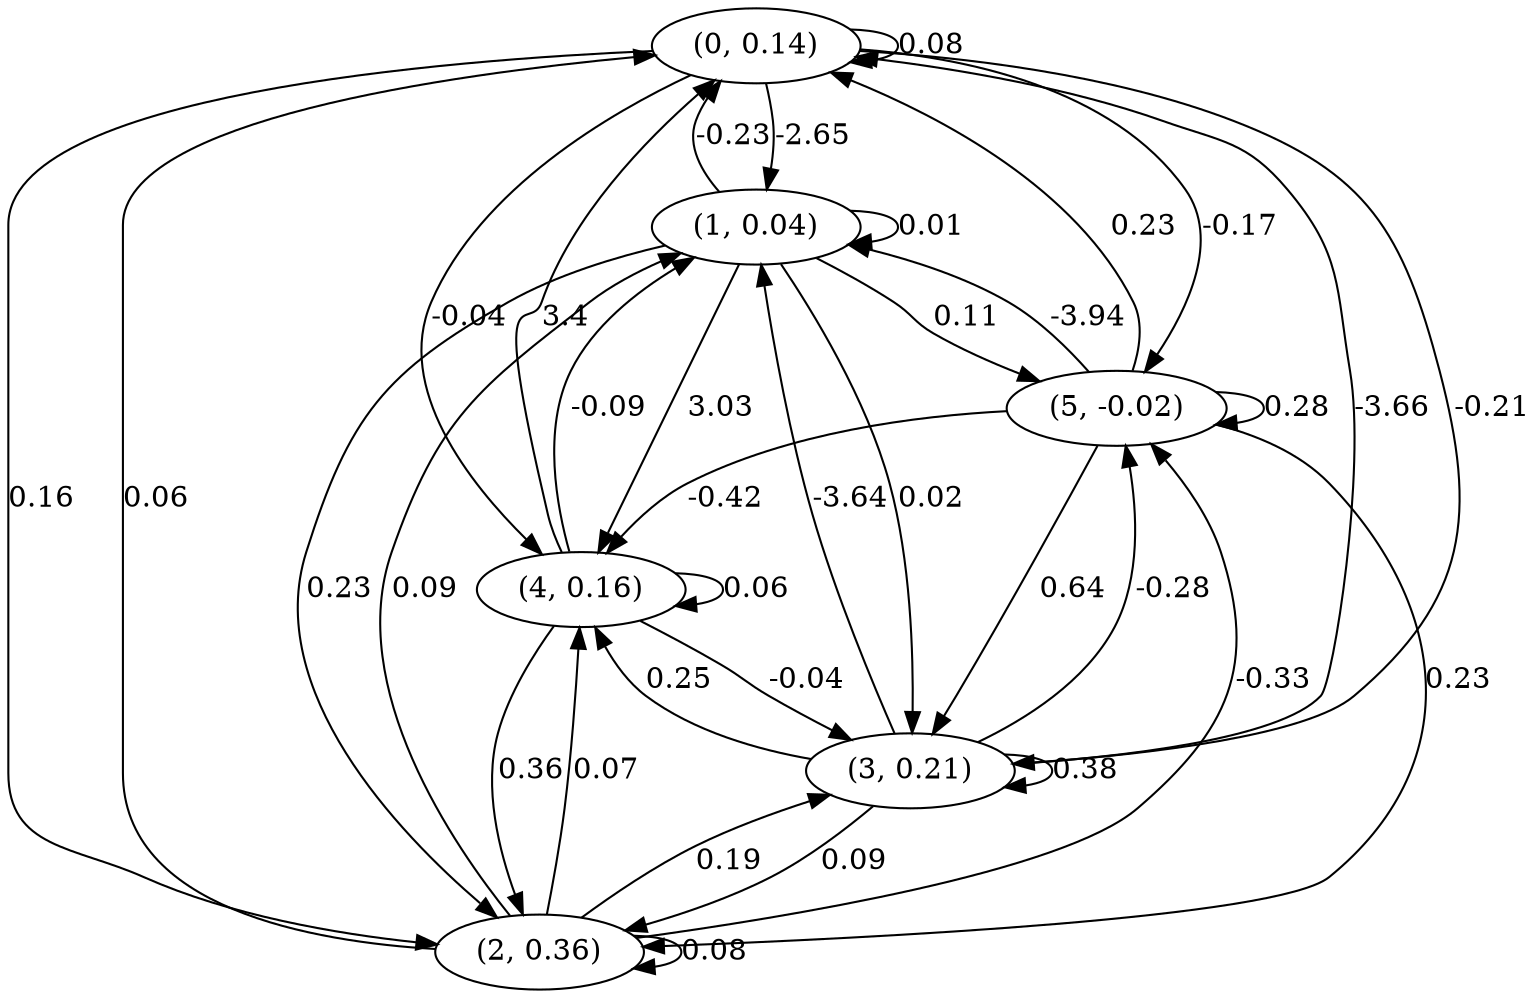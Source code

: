 digraph {
    0 [ label = "(0, 0.14)" ]
    1 [ label = "(1, 0.04)" ]
    2 [ label = "(2, 0.36)" ]
    3 [ label = "(3, 0.21)" ]
    4 [ label = "(4, 0.16)" ]
    5 [ label = "(5, -0.02)" ]
    0 -> 0 [ label = "0.08" ]
    1 -> 1 [ label = "0.01" ]
    2 -> 2 [ label = "0.08" ]
    3 -> 3 [ label = "0.38" ]
    4 -> 4 [ label = "0.06" ]
    5 -> 5 [ label = "0.28" ]
    1 -> 0 [ label = "-0.23" ]
    2 -> 0 [ label = "0.06" ]
    3 -> 0 [ label = "-3.66" ]
    4 -> 0 [ label = "3.4" ]
    5 -> 0 [ label = "0.23" ]
    0 -> 1 [ label = "-2.65" ]
    2 -> 1 [ label = "0.09" ]
    3 -> 1 [ label = "-3.64" ]
    4 -> 1 [ label = "-0.09" ]
    5 -> 1 [ label = "-3.94" ]
    0 -> 2 [ label = "0.16" ]
    1 -> 2 [ label = "0.23" ]
    3 -> 2 [ label = "0.09" ]
    4 -> 2 [ label = "0.36" ]
    5 -> 2 [ label = "0.23" ]
    0 -> 3 [ label = "-0.21" ]
    1 -> 3 [ label = "0.02" ]
    2 -> 3 [ label = "0.19" ]
    4 -> 3 [ label = "-0.04" ]
    5 -> 3 [ label = "0.64" ]
    0 -> 4 [ label = "-0.04" ]
    1 -> 4 [ label = "3.03" ]
    2 -> 4 [ label = "0.07" ]
    3 -> 4 [ label = "0.25" ]
    5 -> 4 [ label = "-0.42" ]
    0 -> 5 [ label = "-0.17" ]
    1 -> 5 [ label = "0.11" ]
    2 -> 5 [ label = "-0.33" ]
    3 -> 5 [ label = "-0.28" ]
}

